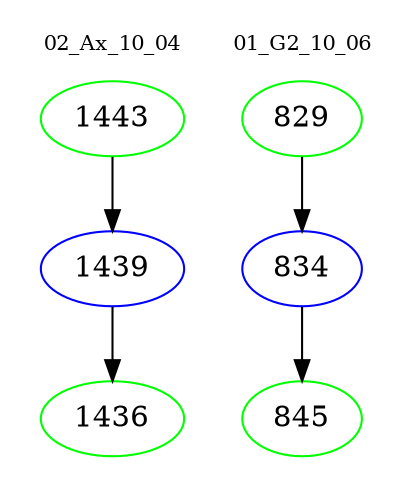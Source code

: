 digraph{
subgraph cluster_0 {
color = white
label = "02_Ax_10_04";
fontsize=10;
T0_1443 [label="1443", color="green"]
T0_1443 -> T0_1439 [color="black"]
T0_1439 [label="1439", color="blue"]
T0_1439 -> T0_1436 [color="black"]
T0_1436 [label="1436", color="green"]
}
subgraph cluster_1 {
color = white
label = "01_G2_10_06";
fontsize=10;
T1_829 [label="829", color="green"]
T1_829 -> T1_834 [color="black"]
T1_834 [label="834", color="blue"]
T1_834 -> T1_845 [color="black"]
T1_845 [label="845", color="green"]
}
}

